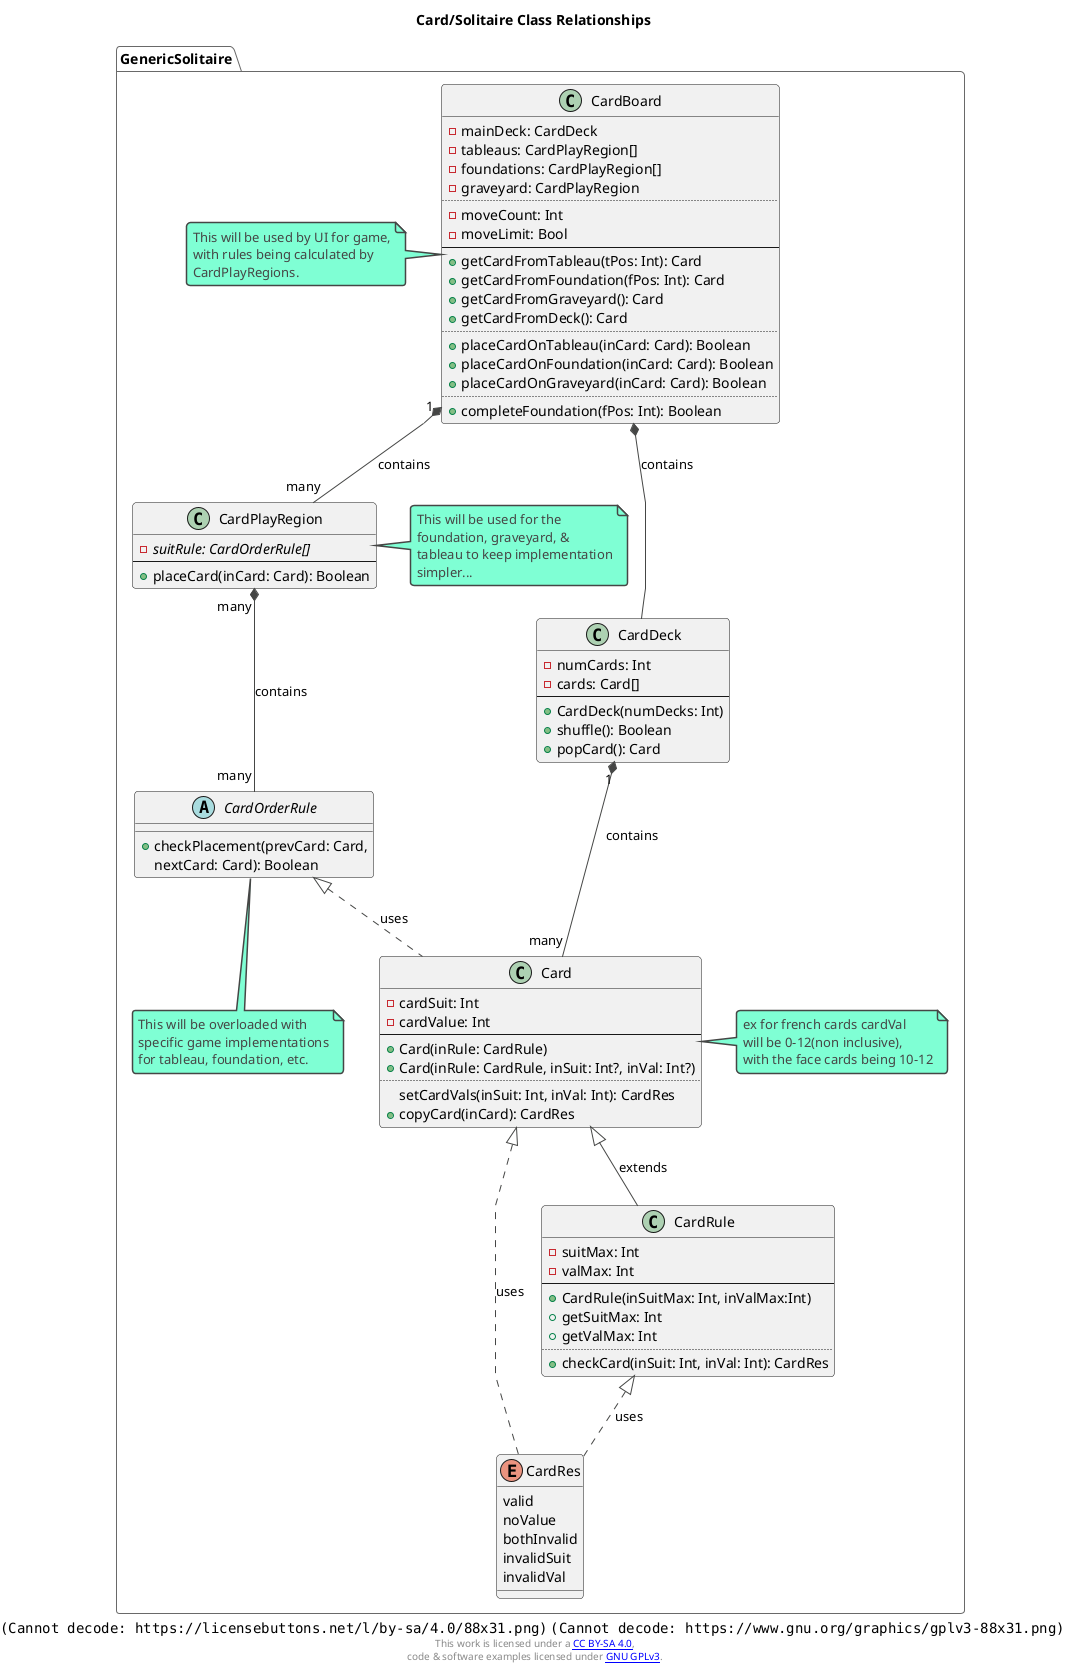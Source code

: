 @startuml PatientScanlines_Solitaire_ClassDiagram
title Card/Solitaire Class Relationships

!theme vibrant
skinparam linetype polyline

' this is the footer containing license information, should only need to be included one but may have to re-paste on multi-page documents
center footer [[https://creativecommons.org/licenses/by-sa/4.0/ <img:https://licensebuttons.net/l/by-sa/4.0/88x31.png>]] [[https://www.gnu.org/licenses/gpl-3.0.en.html <img:https://www.gnu.org/graphics/gplv3-88x31.png>]] \n This work is licensed under a [[https://creativecommons.org/licenses/by-sa/4.0/ CC BY-SA 4.0]],\n code & software examples licensed under [[https://www.gnu.org/licenses/gpl-3.0.en.html GNU GPLv3]].

package GenericSolitaire{

    enum CardRes {
        valid
        noValue
        bothInvalid
        invalidSuit
        invalidVal
    }

    class CardRule{
        -suitMax: Int
        -valMax: Int
        ---
        +CardRule(inSuitMax: Int, inValMax:Int)
        +getSuitMax: Int
        +getValMax: Int
        ....
        +checkCard(inSuit: Int, inVal: Int): CardRes
    }

    class Card {
        -cardSuit: Int
        -cardValue: Int
        ---
        +Card(inRule: CardRule)
        +Card(inRule: CardRule, inSuit: Int?, inVal: Int?)
        ....
        setCardVals(inSuit: Int, inVal: Int): CardRes
        +copyCard(inCard): CardRes
    }

    note right of Card
        ex for french cards cardVal
        will be 0-12(non inclusive),
        with the face cards being 10-12
    end note

    class CardDeck {
        -numCards: Int
        -cards: Card[]
        ---
        +CardDeck(numDecks: Int)
        +shuffle(): Boolean
        +popCard(): Card
    }

    abstract class CardOrderRule {
        +checkPlacement(prevCard: Card,
        nextCard: Card): Boolean
    }

    note bottom of CardOrderRule
        This will be overloaded with
        specific game implementations
        for tableau, foundation, etc.
    end note

    class CardPlayRegion {
        -suitRule: {abstract} CardOrderRule[]
        ---
        +placeCard(inCard: Card): Boolean
    }

    note left of CardPlayRegion
        This will be used for the
        foundation, graveyard, &
        tableau to keep implementation
        simpler...
    end note

    class CardBoard {
        -mainDeck: CardDeck
        -tableaus: CardPlayRegion[]
        -foundations: CardPlayRegion[]
        -graveyard: CardPlayRegion
        ....
        -moveCount: Int
        -moveLimit: Bool
        ---
        +getCardFromTableau(tPos: Int): Card
        +getCardFromFoundation(fPos: Int): Card
        +getCardFromGraveyard(): Card
        +getCardFromDeck(): Card
        ....
        +placeCardOnTableau(inCard: Card): Boolean
        +placeCardOnFoundation(inCard: Card): Boolean
        +placeCardOnGraveyard(inCard: Card): Boolean
        ....
        +completeFoundation(fPos: Int): Boolean
    }

    note left of CardBoard
        This will be used by UI for game,
        with rules being calculated by
        CardPlayRegions.
    end note
    CardRule <|.. CardRes : uses
    Card <|.. CardRes : uses
    Card <|-- CardRule : extends
    CardOrderRule <|.. Card : uses
    CardDeck "1" *-- "many" Card : contains
    CardPlayRegion "many" *-- "many" CardOrderRule : contains

    CardBoard "1" *-- "many" CardPlayRegion : contains
    CardBoard *-- CardDeck : contains
}

@enduml